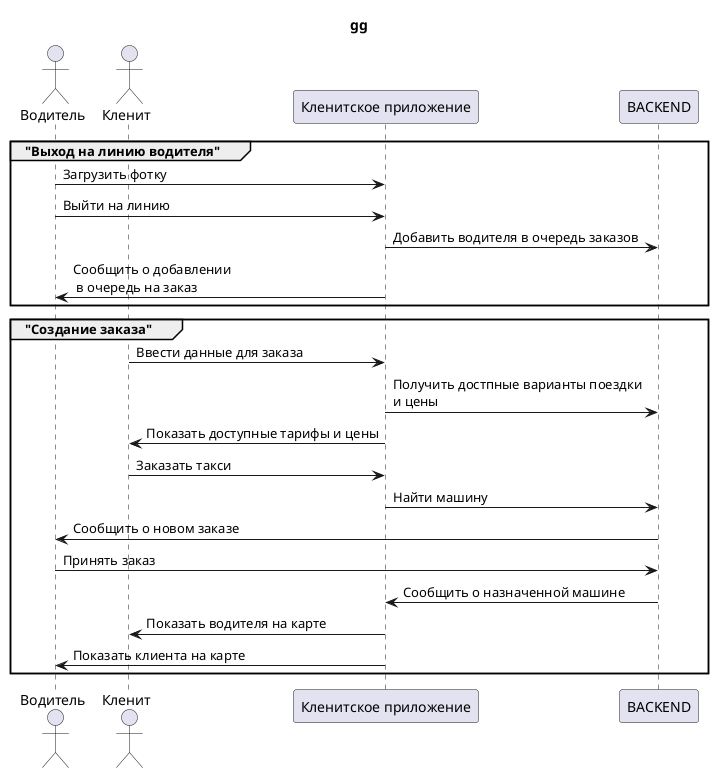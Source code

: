 @startuml
title gg

actor        Водитель                as Driver
actor        Кленит                  as Client
participant  "Кленитское приложение" as Frontend
participant  BACKEND                 as Backend

group "Выход на линию водителя"
Driver->Frontend:Загрузить фотку
Driver->Frontend:Выйти на линию
Frontend->Backend:Добавить водителя в очередь заказов
Frontend->Driver:Сообщить о добавлении \n в очередь на заказ
end

group "Создание заказа"
Client->Frontend:Ввести данные для заказа
Frontend->Backend:Получить достпные варианты поездки\nи цены
Frontend->Client:Показать доступные тарифы и цены
Client->Frontend:Заказать такси
Frontend->Backend:Найти машину
Backend->Driver:Сообщить о новом заказе
Driver->Backend:Принять заказ
Backend->Frontend:Сообщить о назначенной машине
Frontend->Client:Показать водителя на карте
Frontend->Driver:Показать клиента на карте
end

@enduml
